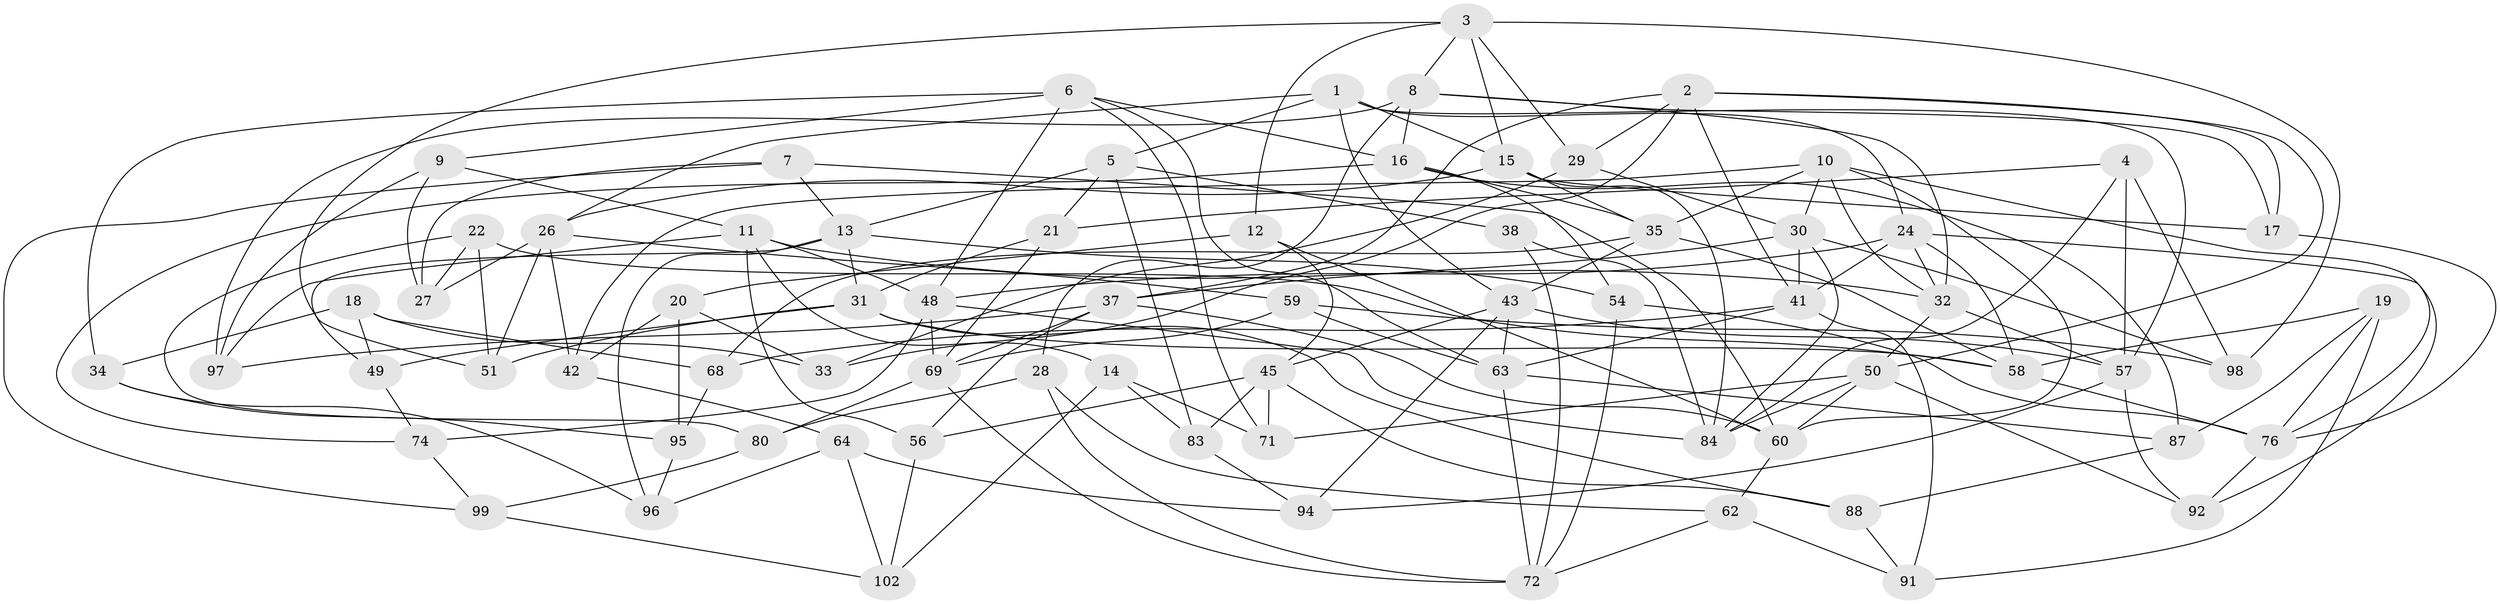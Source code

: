 // Generated by graph-tools (version 1.1) at 2025/24/03/03/25 07:24:30]
// undirected, 72 vertices, 174 edges
graph export_dot {
graph [start="1"]
  node [color=gray90,style=filled];
  1 [super="+75"];
  2 [super="+85"];
  3 [super="+66"];
  4;
  5 [super="+39"];
  6 [super="+47"];
  7;
  8 [super="+25"];
  9;
  10 [super="+55"];
  11 [super="+23"];
  12;
  13 [super="+61"];
  14;
  15 [super="+93"];
  16 [super="+36"];
  17;
  18;
  19;
  20;
  21;
  22;
  24 [super="+52"];
  26 [super="+40"];
  27;
  28;
  29;
  30 [super="+53"];
  31 [super="+77"];
  32 [super="+44"];
  33;
  34;
  35 [super="+81"];
  37 [super="+78"];
  38;
  41 [super="+101"];
  42;
  43 [super="+73"];
  45 [super="+46"];
  48 [super="+100"];
  49;
  50 [super="+67"];
  51;
  54;
  56;
  57 [super="+89"];
  58 [super="+65"];
  59;
  60 [super="+79"];
  62;
  63 [super="+70"];
  64;
  68;
  69 [super="+82"];
  71;
  72 [super="+90"];
  74;
  76 [super="+103"];
  80;
  83;
  84 [super="+86"];
  87;
  88;
  91;
  92;
  94;
  95;
  96;
  97;
  98;
  99;
  102;
  1 -- 5;
  1 -- 24;
  1 -- 57;
  1 -- 26;
  1 -- 43;
  1 -- 15;
  2 -- 33;
  2 -- 17;
  2 -- 29;
  2 -- 37;
  2 -- 50;
  2 -- 41;
  3 -- 29;
  3 -- 51;
  3 -- 98;
  3 -- 12;
  3 -- 15;
  3 -- 8;
  4 -- 84;
  4 -- 57;
  4 -- 98;
  4 -- 21;
  5 -- 38 [weight=2];
  5 -- 21;
  5 -- 13;
  5 -- 83;
  6 -- 48;
  6 -- 71;
  6 -- 9;
  6 -- 16;
  6 -- 34;
  6 -- 63;
  7 -- 60;
  7 -- 27;
  7 -- 99;
  7 -- 13;
  8 -- 28;
  8 -- 97;
  8 -- 16;
  8 -- 17;
  8 -- 32;
  9 -- 11;
  9 -- 97;
  9 -- 27;
  10 -- 42;
  10 -- 60;
  10 -- 76;
  10 -- 32;
  10 -- 35;
  10 -- 30;
  11 -- 97;
  11 -- 32;
  11 -- 56;
  11 -- 48;
  11 -- 14;
  12 -- 20;
  12 -- 60;
  12 -- 45;
  13 -- 49;
  13 -- 31;
  13 -- 96;
  13 -- 54;
  14 -- 102;
  14 -- 71;
  14 -- 83;
  15 -- 17;
  15 -- 26;
  15 -- 35;
  15 -- 84;
  16 -- 87;
  16 -- 74;
  16 -- 54;
  16 -- 35;
  17 -- 76;
  18 -- 34;
  18 -- 33;
  18 -- 68;
  18 -- 49;
  19 -- 91;
  19 -- 87;
  19 -- 76;
  19 -- 58;
  20 -- 33;
  20 -- 95;
  20 -- 42;
  21 -- 31;
  21 -- 69;
  22 -- 27;
  22 -- 51;
  22 -- 80;
  22 -- 58;
  24 -- 48;
  24 -- 32;
  24 -- 92;
  24 -- 58;
  24 -- 41;
  26 -- 59;
  26 -- 27;
  26 -- 51;
  26 -- 42;
  28 -- 80;
  28 -- 72;
  28 -- 62;
  29 -- 33;
  29 -- 30;
  30 -- 37;
  30 -- 84;
  30 -- 41;
  30 -- 98;
  31 -- 88;
  31 -- 49;
  31 -- 58;
  31 -- 51;
  32 -- 50;
  32 -- 57;
  34 -- 95;
  34 -- 96;
  35 -- 68;
  35 -- 43;
  35 -- 58;
  37 -- 69;
  37 -- 56;
  37 -- 97;
  37 -- 60;
  38 -- 72;
  38 -- 84;
  41 -- 91;
  41 -- 63;
  41 -- 68;
  42 -- 64;
  43 -- 94;
  43 -- 63;
  43 -- 57;
  43 -- 45;
  45 -- 56;
  45 -- 88;
  45 -- 83;
  45 -- 71;
  48 -- 74;
  48 -- 84;
  48 -- 69;
  49 -- 74;
  50 -- 84;
  50 -- 92;
  50 -- 71;
  50 -- 60;
  54 -- 72;
  54 -- 76;
  56 -- 102;
  57 -- 92;
  57 -- 94;
  58 -- 76;
  59 -- 63;
  59 -- 98;
  59 -- 69;
  60 -- 62;
  62 -- 91;
  62 -- 72;
  63 -- 87;
  63 -- 72;
  64 -- 96;
  64 -- 94;
  64 -- 102;
  68 -- 95;
  69 -- 80;
  69 -- 72;
  74 -- 99;
  76 -- 92;
  80 -- 99;
  83 -- 94;
  87 -- 88;
  88 -- 91;
  95 -- 96;
  99 -- 102;
}
